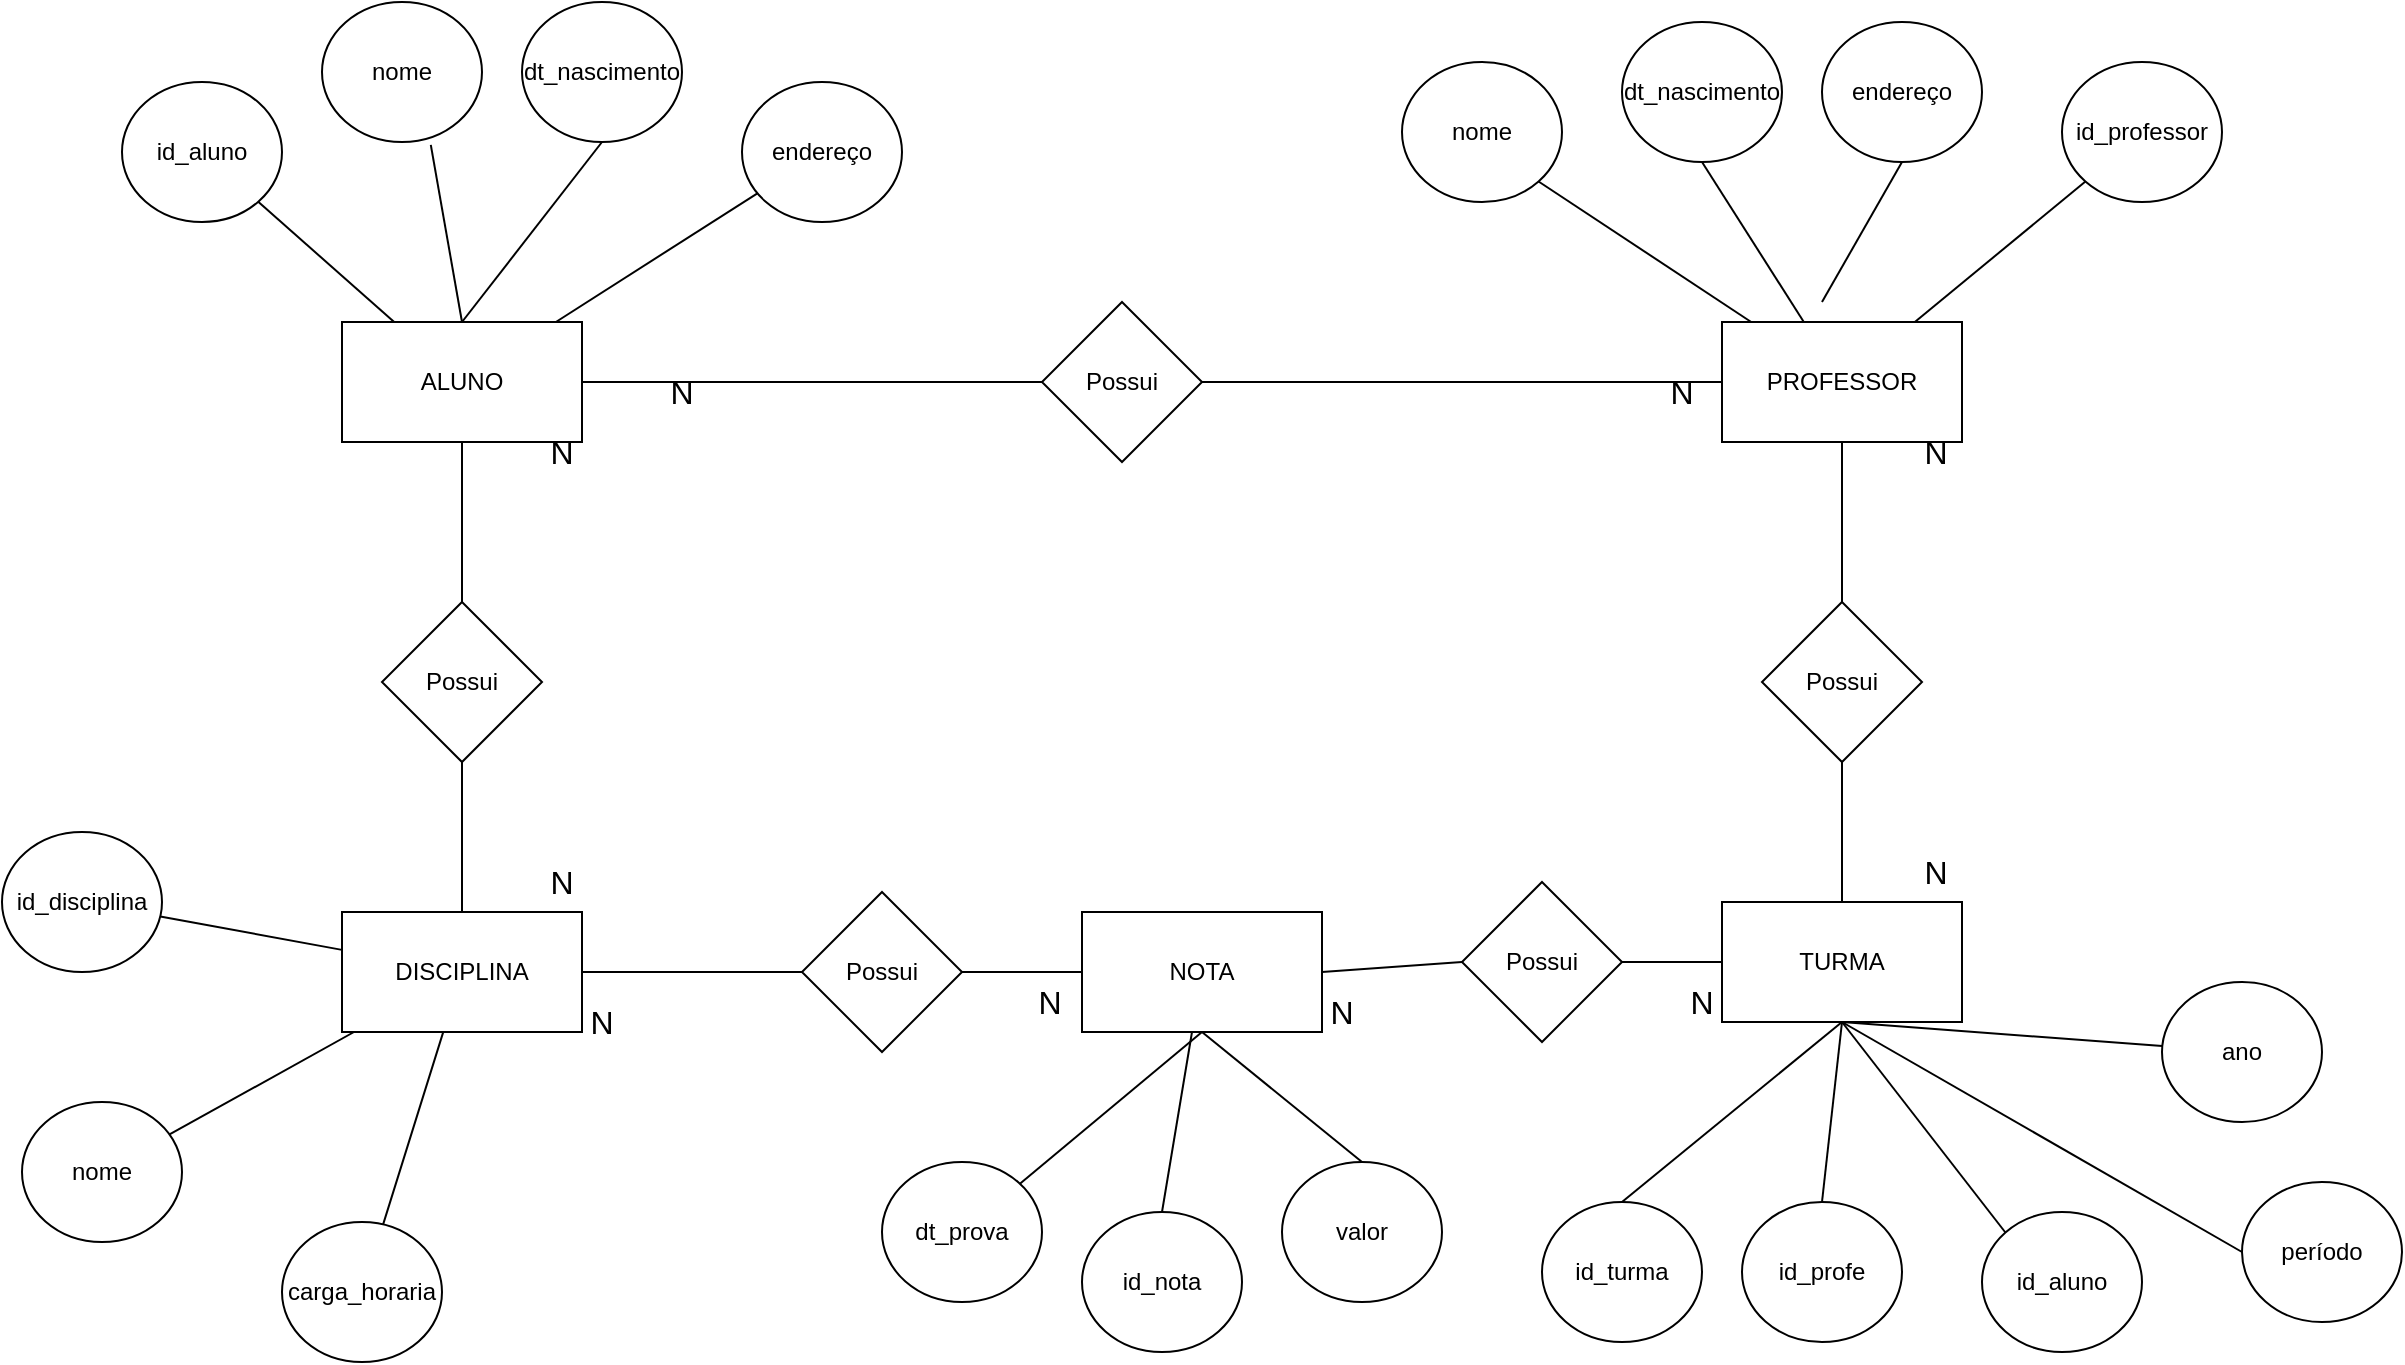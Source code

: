 <mxfile version="22.1.5" type="github">
  <diagram name="Página-1" id="-bhHod5kBAYXy1dUUhGd">
    <mxGraphModel dx="2427" dy="740" grid="1" gridSize="10" guides="1" tooltips="1" connect="1" arrows="1" fold="1" page="1" pageScale="1" pageWidth="827" pageHeight="1169" math="0" shadow="0">
      <root>
        <mxCell id="0" />
        <mxCell id="1" parent="0" />
        <mxCell id="XEZzJpYQlKPg0DFxGwW9-3" value="ALUNO" style="rounded=0;whiteSpace=wrap;html=1;" parent="1" vertex="1">
          <mxGeometry x="60" y="270" width="120" height="60" as="geometry" />
        </mxCell>
        <mxCell id="XEZzJpYQlKPg0DFxGwW9-6" value="PROFESSOR" style="whiteSpace=wrap;html=1;rounded=0;" parent="1" vertex="1">
          <mxGeometry x="750" y="270" width="120" height="60" as="geometry" />
        </mxCell>
        <mxCell id="XEZzJpYQlKPg0DFxGwW9-10" value="DISCIPLINA" style="rounded=0;whiteSpace=wrap;html=1;" parent="1" vertex="1">
          <mxGeometry x="60" y="565" width="120" height="60" as="geometry" />
        </mxCell>
        <mxCell id="XEZzJpYQlKPg0DFxGwW9-11" value="NOTA" style="rounded=0;whiteSpace=wrap;html=1;" parent="1" vertex="1">
          <mxGeometry x="430" y="565" width="120" height="60" as="geometry" />
        </mxCell>
        <mxCell id="XEZzJpYQlKPg0DFxGwW9-12" value="TURMA" style="rounded=0;whiteSpace=wrap;html=1;" parent="1" vertex="1">
          <mxGeometry x="750" y="560" width="120" height="60" as="geometry" />
        </mxCell>
        <mxCell id="XEZzJpYQlKPg0DFxGwW9-15" value="Possui" style="rhombus;whiteSpace=wrap;html=1;rounded=0;" parent="1" vertex="1">
          <mxGeometry x="80" y="410" width="80" height="80" as="geometry" />
        </mxCell>
        <mxCell id="XEZzJpYQlKPg0DFxGwW9-19" value="Possui" style="rhombus;whiteSpace=wrap;html=1;rounded=0;" parent="1" vertex="1">
          <mxGeometry x="410" y="260" width="80" height="80" as="geometry" />
        </mxCell>
        <mxCell id="XEZzJpYQlKPg0DFxGwW9-24" value="Possui" style="rhombus;whiteSpace=wrap;html=1;rounded=0;" parent="1" vertex="1">
          <mxGeometry x="770" y="410" width="80" height="80" as="geometry" />
        </mxCell>
        <mxCell id="XEZzJpYQlKPg0DFxGwW9-27" value="Possui" style="rhombus;whiteSpace=wrap;html=1;rounded=0;" parent="1" vertex="1">
          <mxGeometry x="290" y="555" width="80" height="80" as="geometry" />
        </mxCell>
        <mxCell id="XEZzJpYQlKPg0DFxGwW9-33" value="id_aluno" style="ellipse;whiteSpace=wrap;html=1;rounded=0;" parent="1" vertex="1">
          <mxGeometry x="-50" y="150" width="80" height="70" as="geometry" />
        </mxCell>
        <mxCell id="XEZzJpYQlKPg0DFxGwW9-35" value="nome" style="ellipse;whiteSpace=wrap;html=1;rounded=0;" parent="1" vertex="1">
          <mxGeometry x="50" y="110" width="80" height="70" as="geometry" />
        </mxCell>
        <mxCell id="XEZzJpYQlKPg0DFxGwW9-36" value="dt_nascimento" style="ellipse;whiteSpace=wrap;html=1;rounded=0;" parent="1" vertex="1">
          <mxGeometry x="150" y="110" width="80" height="70" as="geometry" />
        </mxCell>
        <mxCell id="XEZzJpYQlKPg0DFxGwW9-41" value="endereço" style="ellipse;whiteSpace=wrap;html=1;rounded=0;" parent="1" vertex="1">
          <mxGeometry x="260" y="150" width="80" height="70" as="geometry" />
        </mxCell>
        <mxCell id="XEZzJpYQlKPg0DFxGwW9-42" value="id_professor" style="ellipse;whiteSpace=wrap;html=1;rounded=0;" parent="1" vertex="1">
          <mxGeometry x="920" y="140" width="80" height="70" as="geometry" />
        </mxCell>
        <mxCell id="XEZzJpYQlKPg0DFxGwW9-43" value="nome" style="ellipse;whiteSpace=wrap;html=1;rounded=0;" parent="1" vertex="1">
          <mxGeometry x="590" y="140" width="80" height="70" as="geometry" />
        </mxCell>
        <mxCell id="XEZzJpYQlKPg0DFxGwW9-44" value="dt_nascimento" style="ellipse;whiteSpace=wrap;html=1;rounded=0;" parent="1" vertex="1">
          <mxGeometry x="700" y="120" width="80" height="70" as="geometry" />
        </mxCell>
        <mxCell id="XEZzJpYQlKPg0DFxGwW9-47" value="endereço" style="ellipse;whiteSpace=wrap;html=1;rounded=0;" parent="1" vertex="1">
          <mxGeometry x="800" y="120" width="80" height="70" as="geometry" />
        </mxCell>
        <mxCell id="XEZzJpYQlKPg0DFxGwW9-48" value="carga_horaria" style="ellipse;whiteSpace=wrap;html=1;rounded=0;" parent="1" vertex="1">
          <mxGeometry x="30" y="720" width="80" height="70" as="geometry" />
        </mxCell>
        <mxCell id="XEZzJpYQlKPg0DFxGwW9-49" value="nome" style="ellipse;whiteSpace=wrap;html=1;rounded=0;" parent="1" vertex="1">
          <mxGeometry x="-100" y="660" width="80" height="70" as="geometry" />
        </mxCell>
        <mxCell id="XEZzJpYQlKPg0DFxGwW9-50" value="id_disciplina" style="ellipse;whiteSpace=wrap;html=1;rounded=0;" parent="1" vertex="1">
          <mxGeometry x="-110" y="525" width="80" height="70" as="geometry" />
        </mxCell>
        <mxCell id="jut5XPFmEE0vIDSrOMvK-1" value="id_turma" style="ellipse;whiteSpace=wrap;html=1;rounded=0;" vertex="1" parent="1">
          <mxGeometry x="660" y="710" width="80" height="70" as="geometry" />
        </mxCell>
        <mxCell id="jut5XPFmEE0vIDSrOMvK-2" value="ano" style="ellipse;whiteSpace=wrap;html=1;rounded=0;" vertex="1" parent="1">
          <mxGeometry x="970" y="600" width="80" height="70" as="geometry" />
        </mxCell>
        <mxCell id="jut5XPFmEE0vIDSrOMvK-3" value="id_aluno" style="ellipse;whiteSpace=wrap;html=1;rounded=0;" vertex="1" parent="1">
          <mxGeometry x="880" y="715" width="80" height="70" as="geometry" />
        </mxCell>
        <mxCell id="jut5XPFmEE0vIDSrOMvK-5" value="período" style="ellipse;whiteSpace=wrap;html=1;rounded=0;" vertex="1" parent="1">
          <mxGeometry x="1010" y="700" width="80" height="70" as="geometry" />
        </mxCell>
        <mxCell id="jut5XPFmEE0vIDSrOMvK-6" value="dt_prova" style="ellipse;whiteSpace=wrap;html=1;rounded=0;" vertex="1" parent="1">
          <mxGeometry x="330" y="690" width="80" height="70" as="geometry" />
        </mxCell>
        <mxCell id="jut5XPFmEE0vIDSrOMvK-7" value="id_nota" style="ellipse;whiteSpace=wrap;html=1;rounded=0;" vertex="1" parent="1">
          <mxGeometry x="430" y="715" width="80" height="70" as="geometry" />
        </mxCell>
        <mxCell id="jut5XPFmEE0vIDSrOMvK-8" value="valor" style="ellipse;whiteSpace=wrap;html=1;rounded=0;" vertex="1" parent="1">
          <mxGeometry x="530" y="690" width="80" height="70" as="geometry" />
        </mxCell>
        <mxCell id="jut5XPFmEE0vIDSrOMvK-9" value="id_profe" style="ellipse;whiteSpace=wrap;html=1;rounded=0;" vertex="1" parent="1">
          <mxGeometry x="760" y="710" width="80" height="70" as="geometry" />
        </mxCell>
        <mxCell id="jut5XPFmEE0vIDSrOMvK-14" value="Possui" style="rhombus;whiteSpace=wrap;html=1;rounded=0;" vertex="1" parent="1">
          <mxGeometry x="620" y="550" width="80" height="80" as="geometry" />
        </mxCell>
        <mxCell id="jut5XPFmEE0vIDSrOMvK-15" value="" style="endArrow=none;html=1;rounded=0;fontSize=12;startSize=8;endSize=8;curved=1;" edge="1" parent="1" source="XEZzJpYQlKPg0DFxGwW9-3" target="XEZzJpYQlKPg0DFxGwW9-19">
          <mxGeometry width="50" height="50" relative="1" as="geometry">
            <mxPoint x="430" y="550" as="sourcePoint" />
            <mxPoint x="480" y="500" as="targetPoint" />
          </mxGeometry>
        </mxCell>
        <mxCell id="jut5XPFmEE0vIDSrOMvK-16" value="" style="endArrow=none;html=1;rounded=0;fontSize=12;startSize=8;endSize=8;curved=1;" edge="1" parent="1" source="XEZzJpYQlKPg0DFxGwW9-6" target="XEZzJpYQlKPg0DFxGwW9-19">
          <mxGeometry width="50" height="50" relative="1" as="geometry">
            <mxPoint x="430" y="550" as="sourcePoint" />
            <mxPoint x="450" y="420" as="targetPoint" />
          </mxGeometry>
        </mxCell>
        <mxCell id="jut5XPFmEE0vIDSrOMvK-17" value="" style="endArrow=none;html=1;rounded=0;fontSize=12;startSize=8;endSize=8;curved=1;entryX=0.5;entryY=1;entryDx=0;entryDy=0;exitX=0.5;exitY=0;exitDx=0;exitDy=0;" edge="1" parent="1" source="XEZzJpYQlKPg0DFxGwW9-24" target="XEZzJpYQlKPg0DFxGwW9-6">
          <mxGeometry width="50" height="50" relative="1" as="geometry">
            <mxPoint x="430" y="550" as="sourcePoint" />
            <mxPoint x="480" y="500" as="targetPoint" />
          </mxGeometry>
        </mxCell>
        <mxCell id="jut5XPFmEE0vIDSrOMvK-19" value="" style="endArrow=none;html=1;rounded=0;fontSize=12;startSize=8;endSize=8;curved=1;entryX=0;entryY=0.5;entryDx=0;entryDy=0;exitX=1;exitY=0.5;exitDx=0;exitDy=0;" edge="1" parent="1" source="XEZzJpYQlKPg0DFxGwW9-11" target="jut5XPFmEE0vIDSrOMvK-14">
          <mxGeometry width="50" height="50" relative="1" as="geometry">
            <mxPoint x="430" y="550" as="sourcePoint" />
            <mxPoint x="480" y="500" as="targetPoint" />
          </mxGeometry>
        </mxCell>
        <mxCell id="jut5XPFmEE0vIDSrOMvK-21" value="" style="endArrow=none;html=1;rounded=0;fontSize=12;startSize=8;endSize=8;curved=1;entryX=0.5;entryY=1;entryDx=0;entryDy=0;exitX=0.5;exitY=0;exitDx=0;exitDy=0;" edge="1" parent="1" source="XEZzJpYQlKPg0DFxGwW9-12" target="XEZzJpYQlKPg0DFxGwW9-24">
          <mxGeometry width="50" height="50" relative="1" as="geometry">
            <mxPoint x="430" y="550" as="sourcePoint" />
            <mxPoint x="480" y="500" as="targetPoint" />
          </mxGeometry>
        </mxCell>
        <mxCell id="jut5XPFmEE0vIDSrOMvK-22" value="" style="endArrow=none;html=1;rounded=0;fontSize=12;startSize=8;endSize=8;curved=1;entryX=0;entryY=0.5;entryDx=0;entryDy=0;exitX=1;exitY=0.5;exitDx=0;exitDy=0;" edge="1" parent="1" source="jut5XPFmEE0vIDSrOMvK-14" target="XEZzJpYQlKPg0DFxGwW9-12">
          <mxGeometry width="50" height="50" relative="1" as="geometry">
            <mxPoint x="440" y="560" as="sourcePoint" />
            <mxPoint x="490" y="510" as="targetPoint" />
          </mxGeometry>
        </mxCell>
        <mxCell id="jut5XPFmEE0vIDSrOMvK-23" value="" style="endArrow=none;html=1;rounded=0;fontSize=12;startSize=8;endSize=8;curved=1;exitX=0.5;exitY=0;exitDx=0;exitDy=0;" edge="1" parent="1" source="XEZzJpYQlKPg0DFxGwW9-15" target="XEZzJpYQlKPg0DFxGwW9-3">
          <mxGeometry width="50" height="50" relative="1" as="geometry">
            <mxPoint x="450" y="570" as="sourcePoint" />
            <mxPoint x="500" y="520" as="targetPoint" />
          </mxGeometry>
        </mxCell>
        <mxCell id="jut5XPFmEE0vIDSrOMvK-24" value="" style="endArrow=none;html=1;rounded=0;fontSize=12;startSize=8;endSize=8;curved=1;entryX=0.5;entryY=1;entryDx=0;entryDy=0;" edge="1" parent="1" source="XEZzJpYQlKPg0DFxGwW9-10" target="XEZzJpYQlKPg0DFxGwW9-15">
          <mxGeometry width="50" height="50" relative="1" as="geometry">
            <mxPoint x="460" y="580" as="sourcePoint" />
            <mxPoint x="510" y="530" as="targetPoint" />
          </mxGeometry>
        </mxCell>
        <mxCell id="jut5XPFmEE0vIDSrOMvK-25" value="" style="endArrow=none;html=1;rounded=0;fontSize=12;startSize=8;endSize=8;curved=1;exitX=1;exitY=0.5;exitDx=0;exitDy=0;entryX=0;entryY=0.5;entryDx=0;entryDy=0;" edge="1" parent="1" source="XEZzJpYQlKPg0DFxGwW9-10" target="XEZzJpYQlKPg0DFxGwW9-27">
          <mxGeometry width="50" height="50" relative="1" as="geometry">
            <mxPoint x="470" y="590" as="sourcePoint" />
            <mxPoint x="520" y="540" as="targetPoint" />
          </mxGeometry>
        </mxCell>
        <mxCell id="jut5XPFmEE0vIDSrOMvK-26" value="" style="endArrow=none;html=1;rounded=0;fontSize=12;startSize=8;endSize=8;curved=1;exitX=1;exitY=0.5;exitDx=0;exitDy=0;entryX=0;entryY=0.5;entryDx=0;entryDy=0;" edge="1" parent="1" source="XEZzJpYQlKPg0DFxGwW9-27" target="XEZzJpYQlKPg0DFxGwW9-11">
          <mxGeometry width="50" height="50" relative="1" as="geometry">
            <mxPoint x="480" y="600" as="sourcePoint" />
            <mxPoint x="530" y="550" as="targetPoint" />
          </mxGeometry>
        </mxCell>
        <mxCell id="jut5XPFmEE0vIDSrOMvK-27" value="" style="endArrow=none;html=1;rounded=0;fontSize=12;startSize=8;endSize=8;curved=1;entryX=0.5;entryY=1;entryDx=0;entryDy=0;exitX=0.5;exitY=0;exitDx=0;exitDy=0;" edge="1" parent="1" source="XEZzJpYQlKPg0DFxGwW9-3" target="XEZzJpYQlKPg0DFxGwW9-36">
          <mxGeometry width="50" height="50" relative="1" as="geometry">
            <mxPoint x="120" y="260" as="sourcePoint" />
            <mxPoint x="170" y="210" as="targetPoint" />
          </mxGeometry>
        </mxCell>
        <mxCell id="jut5XPFmEE0vIDSrOMvK-28" value="" style="endArrow=none;html=1;rounded=0;fontSize=12;startSize=8;endSize=8;curved=1;entryX=0.5;entryY=0;entryDx=0;entryDy=0;exitX=0.5;exitY=1;exitDx=0;exitDy=0;" edge="1" parent="1" source="XEZzJpYQlKPg0DFxGwW9-11" target="jut5XPFmEE0vIDSrOMvK-8">
          <mxGeometry width="50" height="50" relative="1" as="geometry">
            <mxPoint x="540" y="650" as="sourcePoint" />
            <mxPoint x="550" y="570" as="targetPoint" />
          </mxGeometry>
        </mxCell>
        <mxCell id="jut5XPFmEE0vIDSrOMvK-29" value="" style="endArrow=none;html=1;rounded=0;fontSize=12;startSize=8;endSize=8;curved=1;exitX=0.5;exitY=0;exitDx=0;exitDy=0;" edge="1" parent="1" source="jut5XPFmEE0vIDSrOMvK-7" target="XEZzJpYQlKPg0DFxGwW9-11">
          <mxGeometry width="50" height="50" relative="1" as="geometry">
            <mxPoint x="510" y="630" as="sourcePoint" />
            <mxPoint x="560" y="580" as="targetPoint" />
          </mxGeometry>
        </mxCell>
        <mxCell id="jut5XPFmEE0vIDSrOMvK-30" value="" style="endArrow=none;html=1;rounded=0;fontSize=12;startSize=8;endSize=8;curved=1;entryX=0.5;entryY=1;entryDx=0;entryDy=0;" edge="1" parent="1" source="jut5XPFmEE0vIDSrOMvK-6" target="XEZzJpYQlKPg0DFxGwW9-11">
          <mxGeometry width="50" height="50" relative="1" as="geometry">
            <mxPoint x="520" y="640" as="sourcePoint" />
            <mxPoint x="570" y="590" as="targetPoint" />
          </mxGeometry>
        </mxCell>
        <mxCell id="jut5XPFmEE0vIDSrOMvK-31" value="" style="endArrow=none;html=1;rounded=0;fontSize=12;startSize=8;endSize=8;curved=1;entryX=0.5;entryY=1;entryDx=0;entryDy=0;exitX=0;exitY=0.5;exitDx=0;exitDy=0;" edge="1" parent="1" source="jut5XPFmEE0vIDSrOMvK-5" target="XEZzJpYQlKPg0DFxGwW9-12">
          <mxGeometry width="50" height="50" relative="1" as="geometry">
            <mxPoint x="530" y="650" as="sourcePoint" />
            <mxPoint x="580" y="600" as="targetPoint" />
          </mxGeometry>
        </mxCell>
        <mxCell id="jut5XPFmEE0vIDSrOMvK-32" value="" style="endArrow=none;html=1;rounded=0;fontSize=12;startSize=8;endSize=8;curved=1;entryX=0;entryY=0;entryDx=0;entryDy=0;exitX=0.5;exitY=1;exitDx=0;exitDy=0;" edge="1" parent="1" source="XEZzJpYQlKPg0DFxGwW9-12" target="jut5XPFmEE0vIDSrOMvK-3">
          <mxGeometry width="50" height="50" relative="1" as="geometry">
            <mxPoint x="540" y="660" as="sourcePoint" />
            <mxPoint x="590" y="610" as="targetPoint" />
          </mxGeometry>
        </mxCell>
        <mxCell id="jut5XPFmEE0vIDSrOMvK-33" value="" style="endArrow=none;html=1;rounded=0;fontSize=12;startSize=8;endSize=8;curved=1;entryX=0.5;entryY=0;entryDx=0;entryDy=0;exitX=0.5;exitY=1;exitDx=0;exitDy=0;" edge="1" parent="1" source="XEZzJpYQlKPg0DFxGwW9-12" target="jut5XPFmEE0vIDSrOMvK-9">
          <mxGeometry width="50" height="50" relative="1" as="geometry">
            <mxPoint x="550" y="670" as="sourcePoint" />
            <mxPoint x="600" y="620" as="targetPoint" />
          </mxGeometry>
        </mxCell>
        <mxCell id="jut5XPFmEE0vIDSrOMvK-34" value="" style="endArrow=none;html=1;rounded=0;fontSize=12;startSize=8;endSize=8;curved=1;entryX=0.5;entryY=1;entryDx=0;entryDy=0;exitX=0.5;exitY=0;exitDx=0;exitDy=0;" edge="1" parent="1" source="jut5XPFmEE0vIDSrOMvK-1" target="XEZzJpYQlKPg0DFxGwW9-12">
          <mxGeometry width="50" height="50" relative="1" as="geometry">
            <mxPoint x="560" y="680" as="sourcePoint" />
            <mxPoint x="610" y="630" as="targetPoint" />
          </mxGeometry>
        </mxCell>
        <mxCell id="jut5XPFmEE0vIDSrOMvK-35" value="" style="endArrow=none;html=1;rounded=0;fontSize=12;startSize=8;endSize=8;curved=1;entryX=0.5;entryY=1;entryDx=0;entryDy=0;" edge="1" parent="1" source="jut5XPFmEE0vIDSrOMvK-2" target="XEZzJpYQlKPg0DFxGwW9-12">
          <mxGeometry width="50" height="50" relative="1" as="geometry">
            <mxPoint x="570" y="690" as="sourcePoint" />
            <mxPoint x="620" y="640" as="targetPoint" />
          </mxGeometry>
        </mxCell>
        <mxCell id="jut5XPFmEE0vIDSrOMvK-36" value="" style="endArrow=none;html=1;rounded=0;fontSize=12;startSize=8;endSize=8;curved=1;entryX=0;entryY=1;entryDx=0;entryDy=0;" edge="1" parent="1" source="XEZzJpYQlKPg0DFxGwW9-6" target="XEZzJpYQlKPg0DFxGwW9-42">
          <mxGeometry width="50" height="50" relative="1" as="geometry">
            <mxPoint x="580" y="700" as="sourcePoint" />
            <mxPoint x="630" y="650" as="targetPoint" />
          </mxGeometry>
        </mxCell>
        <mxCell id="jut5XPFmEE0vIDSrOMvK-37" value="" style="endArrow=none;html=1;rounded=0;fontSize=12;startSize=8;endSize=8;curved=1;exitX=0.5;exitY=1;exitDx=0;exitDy=0;" edge="1" parent="1" source="XEZzJpYQlKPg0DFxGwW9-44" target="XEZzJpYQlKPg0DFxGwW9-6">
          <mxGeometry width="50" height="50" relative="1" as="geometry">
            <mxPoint x="590" y="710" as="sourcePoint" />
            <mxPoint x="640" y="660" as="targetPoint" />
          </mxGeometry>
        </mxCell>
        <mxCell id="jut5XPFmEE0vIDSrOMvK-38" value="" style="endArrow=none;html=1;rounded=0;fontSize=12;startSize=8;endSize=8;curved=1;exitX=1;exitY=1;exitDx=0;exitDy=0;" edge="1" parent="1" source="XEZzJpYQlKPg0DFxGwW9-43" target="XEZzJpYQlKPg0DFxGwW9-6">
          <mxGeometry width="50" height="50" relative="1" as="geometry">
            <mxPoint x="600" y="720" as="sourcePoint" />
            <mxPoint x="800" y="260" as="targetPoint" />
          </mxGeometry>
        </mxCell>
        <mxCell id="jut5XPFmEE0vIDSrOMvK-39" value="" style="endArrow=none;html=1;rounded=0;fontSize=12;startSize=8;endSize=8;curved=1;exitX=0.5;exitY=1;exitDx=0;exitDy=0;" edge="1" parent="1" source="XEZzJpYQlKPg0DFxGwW9-47">
          <mxGeometry width="50" height="50" relative="1" as="geometry">
            <mxPoint x="610" y="730" as="sourcePoint" />
            <mxPoint x="800" y="260" as="targetPoint" />
          </mxGeometry>
        </mxCell>
        <mxCell id="jut5XPFmEE0vIDSrOMvK-40" value="" style="endArrow=none;html=1;rounded=0;fontSize=12;startSize=8;endSize=8;curved=1;entryX=0.5;entryY=0;entryDx=0;entryDy=0;exitX=0.68;exitY=1.02;exitDx=0;exitDy=0;exitPerimeter=0;" edge="1" parent="1" source="XEZzJpYQlKPg0DFxGwW9-35" target="XEZzJpYQlKPg0DFxGwW9-3">
          <mxGeometry width="50" height="50" relative="1" as="geometry">
            <mxPoint x="80" y="400" as="sourcePoint" />
            <mxPoint x="130" y="350" as="targetPoint" />
          </mxGeometry>
        </mxCell>
        <mxCell id="jut5XPFmEE0vIDSrOMvK-41" value="" style="endArrow=none;html=1;rounded=0;fontSize=12;startSize=8;endSize=8;curved=1;" edge="1" parent="1" source="XEZzJpYQlKPg0DFxGwW9-41" target="XEZzJpYQlKPg0DFxGwW9-3">
          <mxGeometry width="50" height="50" relative="1" as="geometry">
            <mxPoint x="630" y="750" as="sourcePoint" />
            <mxPoint x="680" y="700" as="targetPoint" />
          </mxGeometry>
        </mxCell>
        <mxCell id="jut5XPFmEE0vIDSrOMvK-42" style="edgeStyle=none;curved=1;rounded=0;orthogonalLoop=1;jettySize=auto;html=1;exitX=1;exitY=0.5;exitDx=0;exitDy=0;fontSize=12;startSize=8;endSize=8;" edge="1" parent="1" source="XEZzJpYQlKPg0DFxGwW9-35" target="XEZzJpYQlKPg0DFxGwW9-35">
          <mxGeometry relative="1" as="geometry" />
        </mxCell>
        <mxCell id="jut5XPFmEE0vIDSrOMvK-43" value="" style="endArrow=none;html=1;rounded=0;fontSize=12;startSize=8;endSize=8;curved=1;" edge="1" parent="1" source="XEZzJpYQlKPg0DFxGwW9-33" target="XEZzJpYQlKPg0DFxGwW9-3">
          <mxGeometry width="50" height="50" relative="1" as="geometry">
            <mxPoint x="-10" y="390" as="sourcePoint" />
            <mxPoint x="40" y="340" as="targetPoint" />
          </mxGeometry>
        </mxCell>
        <mxCell id="jut5XPFmEE0vIDSrOMvK-44" value="" style="endArrow=none;html=1;rounded=0;fontSize=12;startSize=8;endSize=8;curved=1;" edge="1" parent="1" source="XEZzJpYQlKPg0DFxGwW9-10" target="XEZzJpYQlKPg0DFxGwW9-48">
          <mxGeometry width="50" height="50" relative="1" as="geometry">
            <mxPoint x="650" y="770" as="sourcePoint" />
            <mxPoint x="700" y="720" as="targetPoint" />
          </mxGeometry>
        </mxCell>
        <mxCell id="jut5XPFmEE0vIDSrOMvK-45" value="" style="endArrow=none;html=1;rounded=0;fontSize=12;startSize=8;endSize=8;curved=1;" edge="1" parent="1" source="XEZzJpYQlKPg0DFxGwW9-10" target="XEZzJpYQlKPg0DFxGwW9-50">
          <mxGeometry width="50" height="50" relative="1" as="geometry">
            <mxPoint x="660" y="780" as="sourcePoint" />
            <mxPoint x="710" y="730" as="targetPoint" />
          </mxGeometry>
        </mxCell>
        <mxCell id="jut5XPFmEE0vIDSrOMvK-46" value="" style="endArrow=none;html=1;rounded=0;fontSize=12;startSize=8;endSize=8;curved=1;" edge="1" parent="1" source="XEZzJpYQlKPg0DFxGwW9-49" target="XEZzJpYQlKPg0DFxGwW9-10">
          <mxGeometry width="50" height="50" relative="1" as="geometry">
            <mxPoint x="670" y="790" as="sourcePoint" />
            <mxPoint x="720" y="740" as="targetPoint" />
          </mxGeometry>
        </mxCell>
        <mxCell id="jut5XPFmEE0vIDSrOMvK-47" value="N" style="text;html=1;strokeColor=none;fillColor=none;align=center;verticalAlign=middle;whiteSpace=wrap;rounded=0;fontSize=16;" vertex="1" parent="1">
          <mxGeometry x="200" y="290" width="60" height="30" as="geometry" />
        </mxCell>
        <mxCell id="jut5XPFmEE0vIDSrOMvK-48" value="N" style="text;html=1;strokeColor=none;fillColor=none;align=center;verticalAlign=middle;whiteSpace=wrap;rounded=0;fontSize=16;" vertex="1" parent="1">
          <mxGeometry x="700" y="290" width="60" height="30" as="geometry" />
        </mxCell>
        <mxCell id="jut5XPFmEE0vIDSrOMvK-49" value="N" style="text;html=1;strokeColor=none;fillColor=none;align=center;verticalAlign=middle;whiteSpace=wrap;rounded=0;fontSize=16;" vertex="1" parent="1">
          <mxGeometry x="140" y="320" width="60" height="30" as="geometry" />
        </mxCell>
        <mxCell id="jut5XPFmEE0vIDSrOMvK-50" value="N" style="text;html=1;strokeColor=none;fillColor=none;align=center;verticalAlign=middle;whiteSpace=wrap;rounded=0;fontSize=16;" vertex="1" parent="1">
          <mxGeometry x="140" y="535" width="60" height="30" as="geometry" />
        </mxCell>
        <mxCell id="jut5XPFmEE0vIDSrOMvK-51" value="N" style="text;html=1;strokeColor=none;fillColor=none;align=center;verticalAlign=middle;whiteSpace=wrap;rounded=0;fontSize=16;" vertex="1" parent="1">
          <mxGeometry x="160" y="605" width="60" height="30" as="geometry" />
        </mxCell>
        <mxCell id="jut5XPFmEE0vIDSrOMvK-52" value="N" style="text;html=1;strokeColor=none;fillColor=none;align=center;verticalAlign=middle;whiteSpace=wrap;rounded=0;fontSize=16;" vertex="1" parent="1">
          <mxGeometry x="384" y="595" width="60" height="30" as="geometry" />
        </mxCell>
        <mxCell id="jut5XPFmEE0vIDSrOMvK-53" value="N" style="text;html=1;strokeColor=none;fillColor=none;align=center;verticalAlign=middle;whiteSpace=wrap;rounded=0;fontSize=16;" vertex="1" parent="1">
          <mxGeometry x="530" y="600" width="60" height="30" as="geometry" />
        </mxCell>
        <mxCell id="jut5XPFmEE0vIDSrOMvK-54" value="N" style="text;html=1;strokeColor=none;fillColor=none;align=center;verticalAlign=middle;whiteSpace=wrap;rounded=0;fontSize=16;" vertex="1" parent="1">
          <mxGeometry x="710" y="595" width="60" height="30" as="geometry" />
        </mxCell>
        <mxCell id="jut5XPFmEE0vIDSrOMvK-55" value="N" style="text;html=1;strokeColor=none;fillColor=none;align=center;verticalAlign=middle;whiteSpace=wrap;rounded=0;fontSize=16;" vertex="1" parent="1">
          <mxGeometry x="827" y="530" width="60" height="30" as="geometry" />
        </mxCell>
        <mxCell id="jut5XPFmEE0vIDSrOMvK-56" value="N" style="text;html=1;strokeColor=none;fillColor=none;align=center;verticalAlign=middle;whiteSpace=wrap;rounded=0;fontSize=16;" vertex="1" parent="1">
          <mxGeometry x="827" y="320" width="60" height="30" as="geometry" />
        </mxCell>
      </root>
    </mxGraphModel>
  </diagram>
</mxfile>

